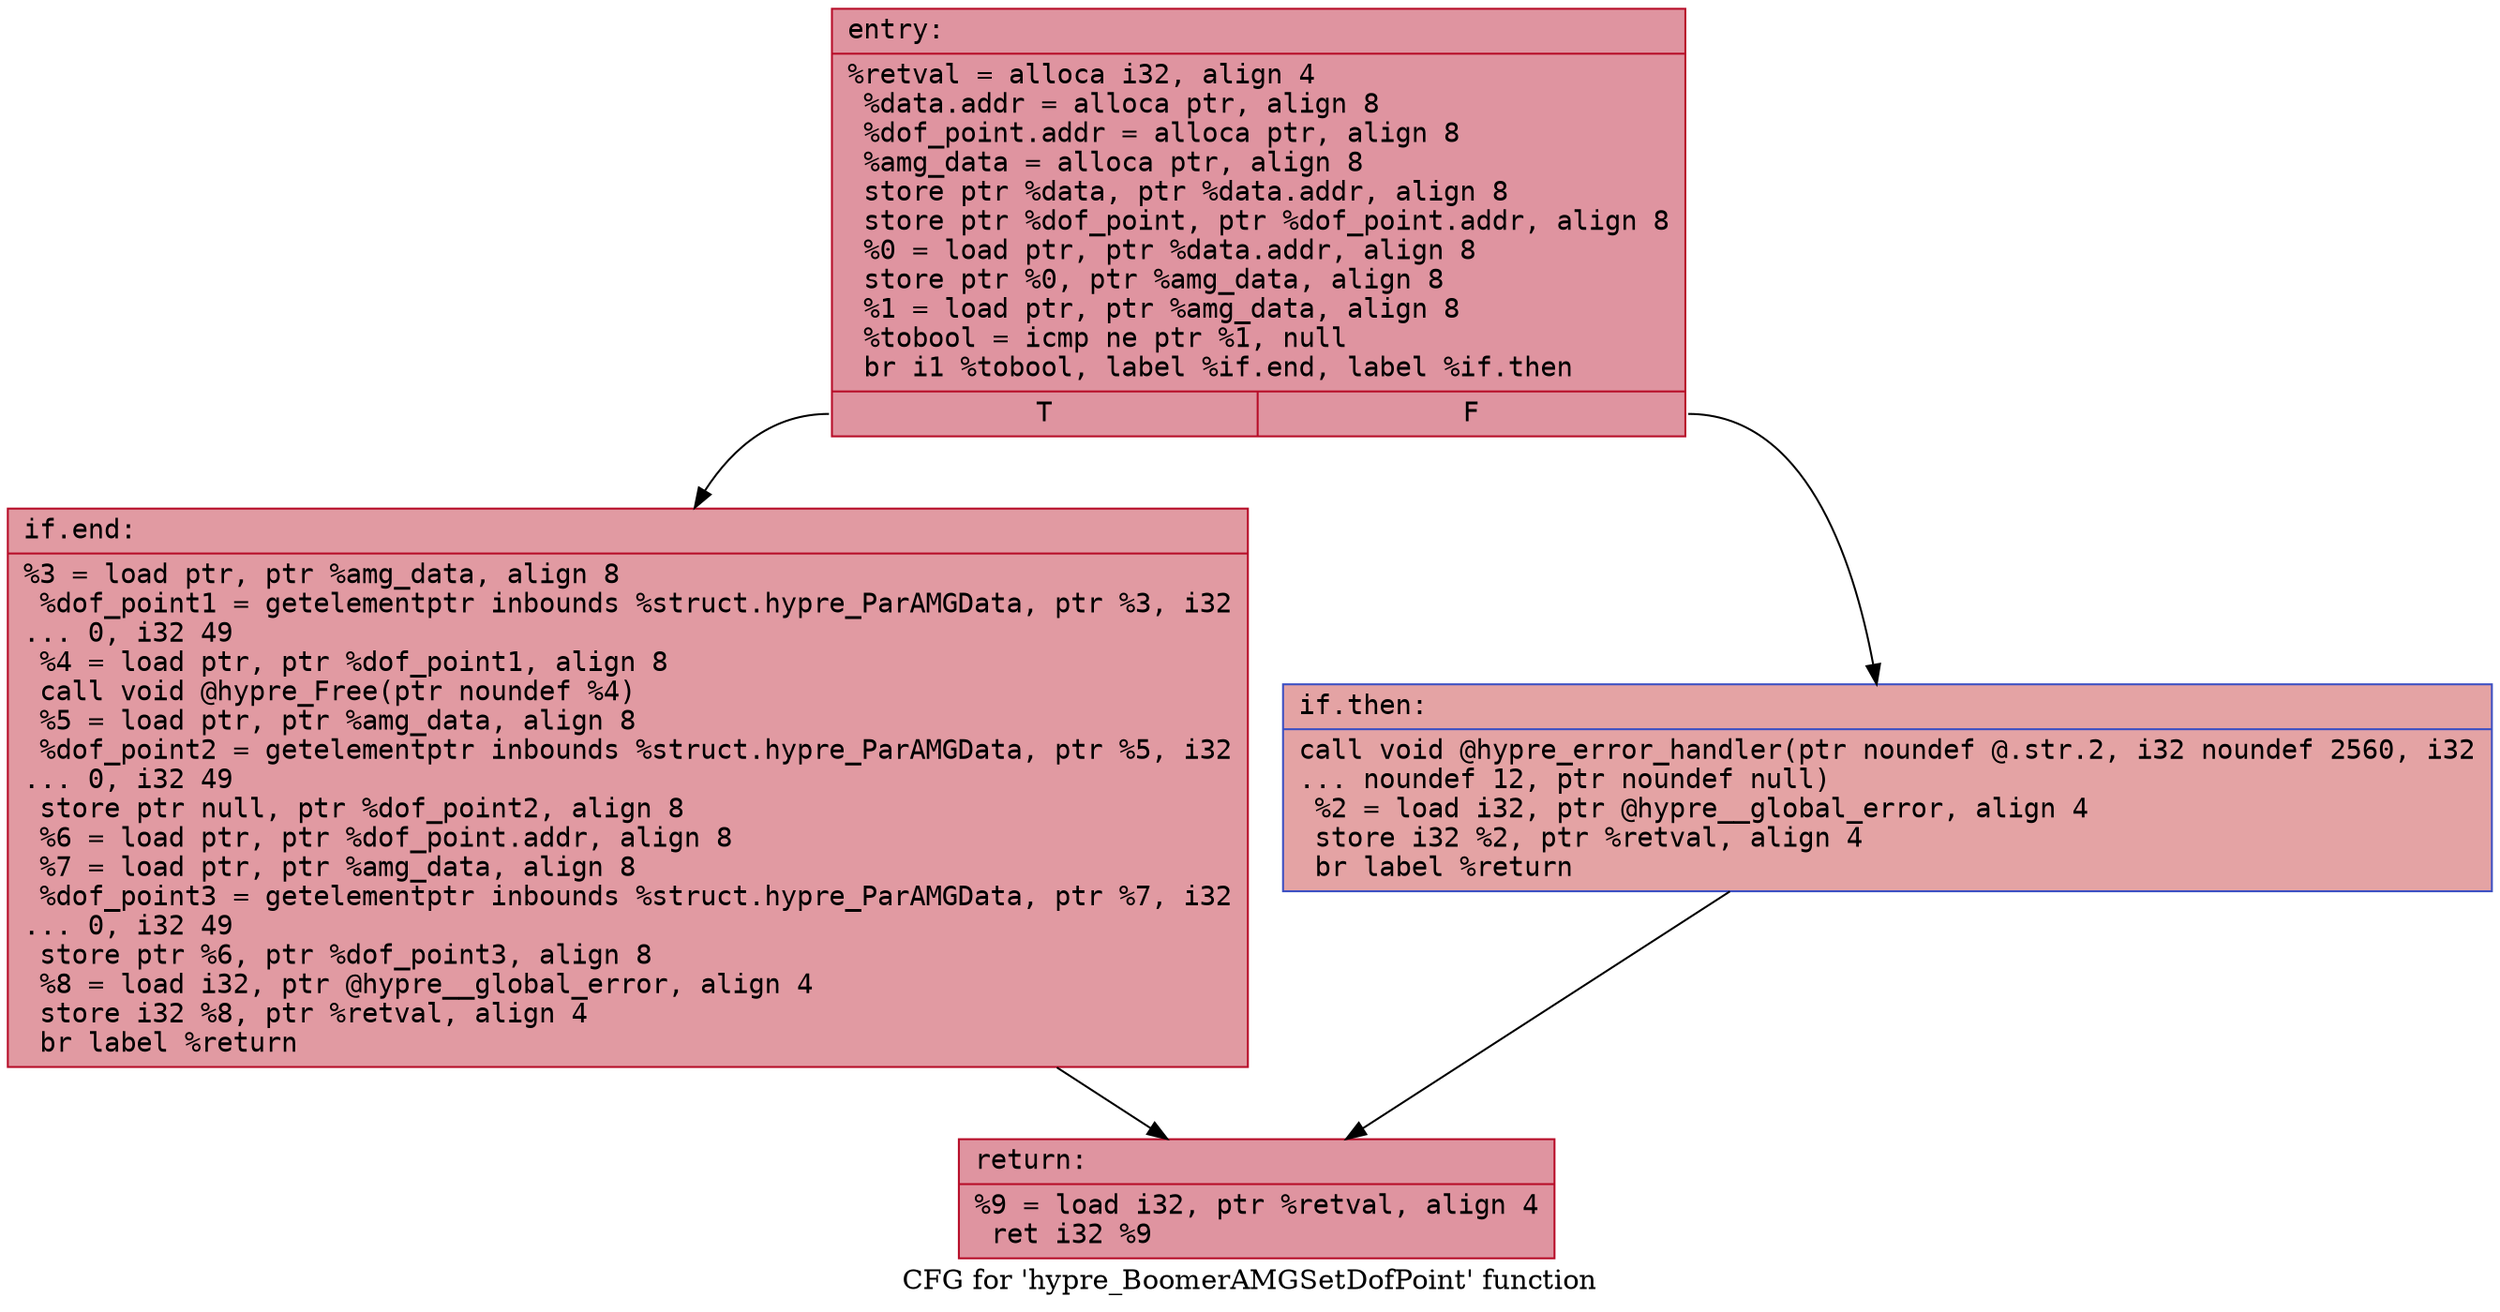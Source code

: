 digraph "CFG for 'hypre_BoomerAMGSetDofPoint' function" {
	label="CFG for 'hypre_BoomerAMGSetDofPoint' function";

	Node0x55fa80aaa150 [shape=record,color="#b70d28ff", style=filled, fillcolor="#b70d2870" fontname="Courier",label="{entry:\l|  %retval = alloca i32, align 4\l  %data.addr = alloca ptr, align 8\l  %dof_point.addr = alloca ptr, align 8\l  %amg_data = alloca ptr, align 8\l  store ptr %data, ptr %data.addr, align 8\l  store ptr %dof_point, ptr %dof_point.addr, align 8\l  %0 = load ptr, ptr %data.addr, align 8\l  store ptr %0, ptr %amg_data, align 8\l  %1 = load ptr, ptr %amg_data, align 8\l  %tobool = icmp ne ptr %1, null\l  br i1 %tobool, label %if.end, label %if.then\l|{<s0>T|<s1>F}}"];
	Node0x55fa80aaa150:s0 -> Node0x55fa80aaa790[tooltip="entry -> if.end\nProbability 62.50%" ];
	Node0x55fa80aaa150:s1 -> Node0x55fa80aaa800[tooltip="entry -> if.then\nProbability 37.50%" ];
	Node0x55fa80aaa800 [shape=record,color="#3d50c3ff", style=filled, fillcolor="#c32e3170" fontname="Courier",label="{if.then:\l|  call void @hypre_error_handler(ptr noundef @.str.2, i32 noundef 2560, i32\l... noundef 12, ptr noundef null)\l  %2 = load i32, ptr @hypre__global_error, align 4\l  store i32 %2, ptr %retval, align 4\l  br label %return\l}"];
	Node0x55fa80aaa800 -> Node0x55fa80aaacc0[tooltip="if.then -> return\nProbability 100.00%" ];
	Node0x55fa80aaa790 [shape=record,color="#b70d28ff", style=filled, fillcolor="#bb1b2c70" fontname="Courier",label="{if.end:\l|  %3 = load ptr, ptr %amg_data, align 8\l  %dof_point1 = getelementptr inbounds %struct.hypre_ParAMGData, ptr %3, i32\l... 0, i32 49\l  %4 = load ptr, ptr %dof_point1, align 8\l  call void @hypre_Free(ptr noundef %4)\l  %5 = load ptr, ptr %amg_data, align 8\l  %dof_point2 = getelementptr inbounds %struct.hypre_ParAMGData, ptr %5, i32\l... 0, i32 49\l  store ptr null, ptr %dof_point2, align 8\l  %6 = load ptr, ptr %dof_point.addr, align 8\l  %7 = load ptr, ptr %amg_data, align 8\l  %dof_point3 = getelementptr inbounds %struct.hypre_ParAMGData, ptr %7, i32\l... 0, i32 49\l  store ptr %6, ptr %dof_point3, align 8\l  %8 = load i32, ptr @hypre__global_error, align 4\l  store i32 %8, ptr %retval, align 4\l  br label %return\l}"];
	Node0x55fa80aaa790 -> Node0x55fa80aaacc0[tooltip="if.end -> return\nProbability 100.00%" ];
	Node0x55fa80aaacc0 [shape=record,color="#b70d28ff", style=filled, fillcolor="#b70d2870" fontname="Courier",label="{return:\l|  %9 = load i32, ptr %retval, align 4\l  ret i32 %9\l}"];
}
